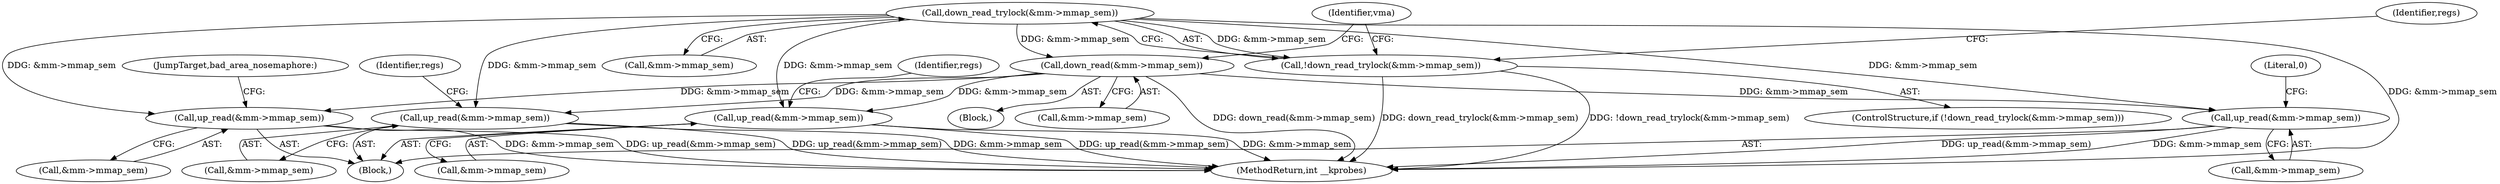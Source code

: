 digraph "0_linux_a8b0ca17b80e92faab46ee7179ba9e99ccb61233_20@API" {
"1000223" [label="(Call,down_read_trylock(&mm->mmap_sem))"];
"1000222" [label="(Call,!down_read_trylock(&mm->mmap_sem))"];
"1000240" [label="(Call,down_read(&mm->mmap_sem))"];
"1000463" [label="(Call,up_read(&mm->mmap_sem))"];
"1000471" [label="(Call,up_read(&mm->mmap_sem))"];
"1000499" [label="(Call,up_read(&mm->mmap_sem))"];
"1000514" [label="(Call,up_read(&mm->mmap_sem))"];
"1000224" [label="(Call,&mm->mmap_sem)"];
"1000233" [label="(Identifier,regs)"];
"1000499" [label="(Call,up_read(&mm->mmap_sem))"];
"1000471" [label="(Call,up_read(&mm->mmap_sem))"];
"1000507" [label="(Identifier,regs)"];
"1000246" [label="(Identifier,vma)"];
"1000554" [label="(MethodReturn,int __kprobes)"];
"1000463" [label="(Call,up_read(&mm->mmap_sem))"];
"1000228" [label="(Block,)"];
"1000476" [label="(JumpTarget,bad_area_nosemaphore:)"];
"1000469" [label="(Literal,0)"];
"1000500" [label="(Call,&mm->mmap_sem)"];
"1000223" [label="(Call,down_read_trylock(&mm->mmap_sem))"];
"1000241" [label="(Call,&mm->mmap_sem)"];
"1000240" [label="(Call,down_read(&mm->mmap_sem))"];
"1000521" [label="(Identifier,regs)"];
"1000464" [label="(Call,&mm->mmap_sem)"];
"1000472" [label="(Call,&mm->mmap_sem)"];
"1000221" [label="(ControlStructure,if (!down_read_trylock(&mm->mmap_sem)))"];
"1000515" [label="(Call,&mm->mmap_sem)"];
"1000125" [label="(Block,)"];
"1000222" [label="(Call,!down_read_trylock(&mm->mmap_sem))"];
"1000514" [label="(Call,up_read(&mm->mmap_sem))"];
"1000223" -> "1000222"  [label="AST: "];
"1000223" -> "1000224"  [label="CFG: "];
"1000224" -> "1000223"  [label="AST: "];
"1000222" -> "1000223"  [label="CFG: "];
"1000223" -> "1000554"  [label="DDG: &mm->mmap_sem"];
"1000223" -> "1000222"  [label="DDG: &mm->mmap_sem"];
"1000223" -> "1000240"  [label="DDG: &mm->mmap_sem"];
"1000223" -> "1000463"  [label="DDG: &mm->mmap_sem"];
"1000223" -> "1000471"  [label="DDG: &mm->mmap_sem"];
"1000223" -> "1000499"  [label="DDG: &mm->mmap_sem"];
"1000223" -> "1000514"  [label="DDG: &mm->mmap_sem"];
"1000222" -> "1000221"  [label="AST: "];
"1000233" -> "1000222"  [label="CFG: "];
"1000246" -> "1000222"  [label="CFG: "];
"1000222" -> "1000554"  [label="DDG: down_read_trylock(&mm->mmap_sem)"];
"1000222" -> "1000554"  [label="DDG: !down_read_trylock(&mm->mmap_sem)"];
"1000240" -> "1000228"  [label="AST: "];
"1000240" -> "1000241"  [label="CFG: "];
"1000241" -> "1000240"  [label="AST: "];
"1000246" -> "1000240"  [label="CFG: "];
"1000240" -> "1000554"  [label="DDG: down_read(&mm->mmap_sem)"];
"1000240" -> "1000463"  [label="DDG: &mm->mmap_sem"];
"1000240" -> "1000471"  [label="DDG: &mm->mmap_sem"];
"1000240" -> "1000499"  [label="DDG: &mm->mmap_sem"];
"1000240" -> "1000514"  [label="DDG: &mm->mmap_sem"];
"1000463" -> "1000125"  [label="AST: "];
"1000463" -> "1000464"  [label="CFG: "];
"1000464" -> "1000463"  [label="AST: "];
"1000469" -> "1000463"  [label="CFG: "];
"1000463" -> "1000554"  [label="DDG: up_read(&mm->mmap_sem)"];
"1000463" -> "1000554"  [label="DDG: &mm->mmap_sem"];
"1000471" -> "1000125"  [label="AST: "];
"1000471" -> "1000472"  [label="CFG: "];
"1000472" -> "1000471"  [label="AST: "];
"1000476" -> "1000471"  [label="CFG: "];
"1000471" -> "1000554"  [label="DDG: &mm->mmap_sem"];
"1000471" -> "1000554"  [label="DDG: up_read(&mm->mmap_sem)"];
"1000499" -> "1000125"  [label="AST: "];
"1000499" -> "1000500"  [label="CFG: "];
"1000500" -> "1000499"  [label="AST: "];
"1000507" -> "1000499"  [label="CFG: "];
"1000499" -> "1000554"  [label="DDG: up_read(&mm->mmap_sem)"];
"1000499" -> "1000554"  [label="DDG: &mm->mmap_sem"];
"1000514" -> "1000125"  [label="AST: "];
"1000514" -> "1000515"  [label="CFG: "];
"1000515" -> "1000514"  [label="AST: "];
"1000521" -> "1000514"  [label="CFG: "];
"1000514" -> "1000554"  [label="DDG: up_read(&mm->mmap_sem)"];
"1000514" -> "1000554"  [label="DDG: &mm->mmap_sem"];
}
